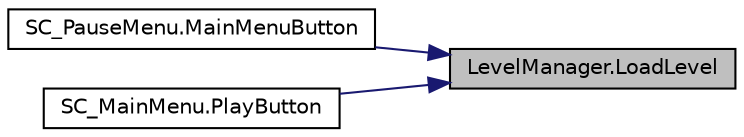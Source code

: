 digraph "LevelManager.LoadLevel"
{
 // LATEX_PDF_SIZE
  edge [fontname="Helvetica",fontsize="10",labelfontname="Helvetica",labelfontsize="10"];
  node [fontname="Helvetica",fontsize="10",shape=record];
  rankdir="RL";
  Node1 [label="LevelManager.LoadLevel",height=0.2,width=0.4,color="black", fillcolor="grey75", style="filled", fontcolor="black",tooltip="This method sets the selected level to the given level number."];
  Node1 -> Node2 [dir="back",color="midnightblue",fontsize="10",style="solid",fontname="Helvetica"];
  Node2 [label="SC_PauseMenu.MainMenuButton",height=0.2,width=0.4,color="black", fillcolor="white", style="filled",URL="$class_s_c___pause_menu.html#a63ba53ef3ceae5fc35ee1d4e10797ba7",tooltip=" "];
  Node1 -> Node3 [dir="back",color="midnightblue",fontsize="10",style="solid",fontname="Helvetica"];
  Node3 [label="SC_MainMenu.PlayButton",height=0.2,width=0.4,color="black", fillcolor="white", style="filled",URL="$class_s_c___main_menu.html#aa98f4f92b64e07d3b4928da6a18c10b1",tooltip=" "];
}
